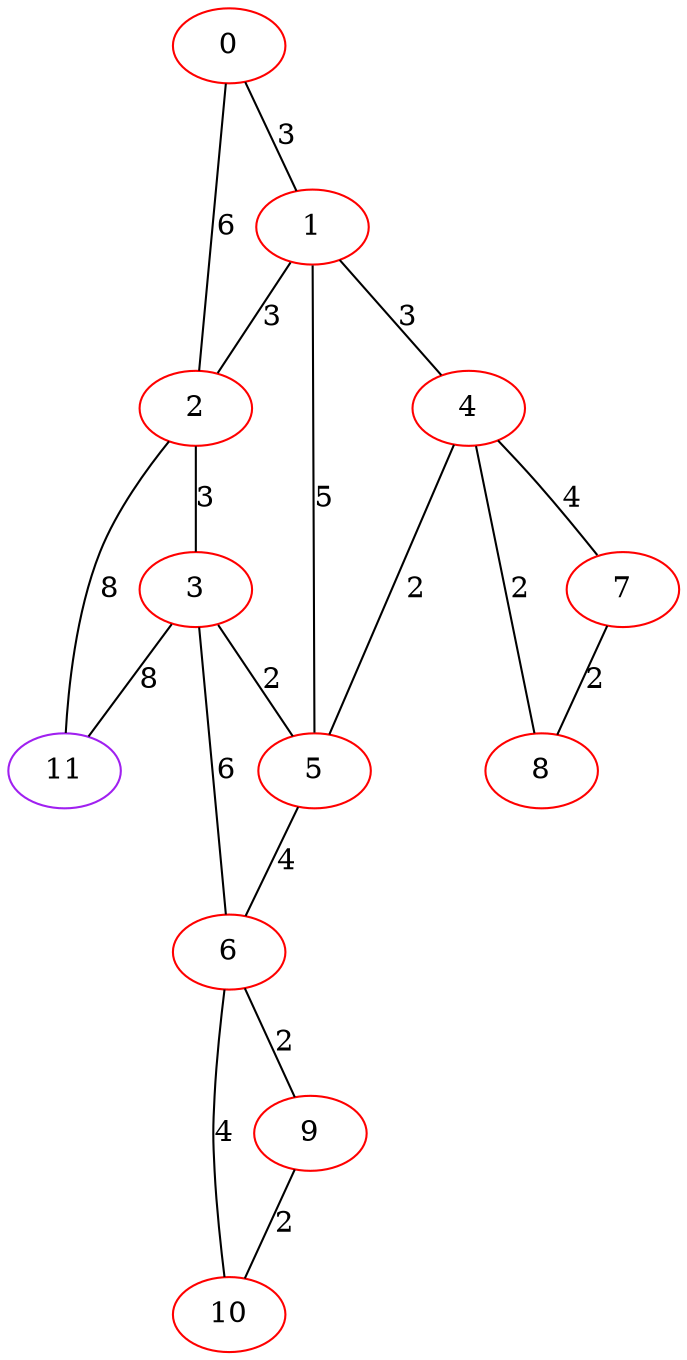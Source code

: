 graph "" {
0 [color=red, weight=1];
1 [color=red, weight=1];
2 [color=red, weight=1];
3 [color=red, weight=1];
4 [color=red, weight=1];
5 [color=red, weight=1];
6 [color=red, weight=1];
7 [color=red, weight=1];
8 [color=red, weight=1];
9 [color=red, weight=1];
10 [color=red, weight=1];
11 [color=purple, weight=4];
0 -- 1  [key=0, label=3];
0 -- 2  [key=0, label=6];
1 -- 2  [key=0, label=3];
1 -- 4  [key=0, label=3];
1 -- 5  [key=0, label=5];
2 -- 3  [key=0, label=3];
2 -- 11  [key=0, label=8];
3 -- 11  [key=0, label=8];
3 -- 5  [key=0, label=2];
3 -- 6  [key=0, label=6];
4 -- 8  [key=0, label=2];
4 -- 5  [key=0, label=2];
4 -- 7  [key=0, label=4];
5 -- 6  [key=0, label=4];
6 -- 9  [key=0, label=2];
6 -- 10  [key=0, label=4];
7 -- 8  [key=0, label=2];
9 -- 10  [key=0, label=2];
}

